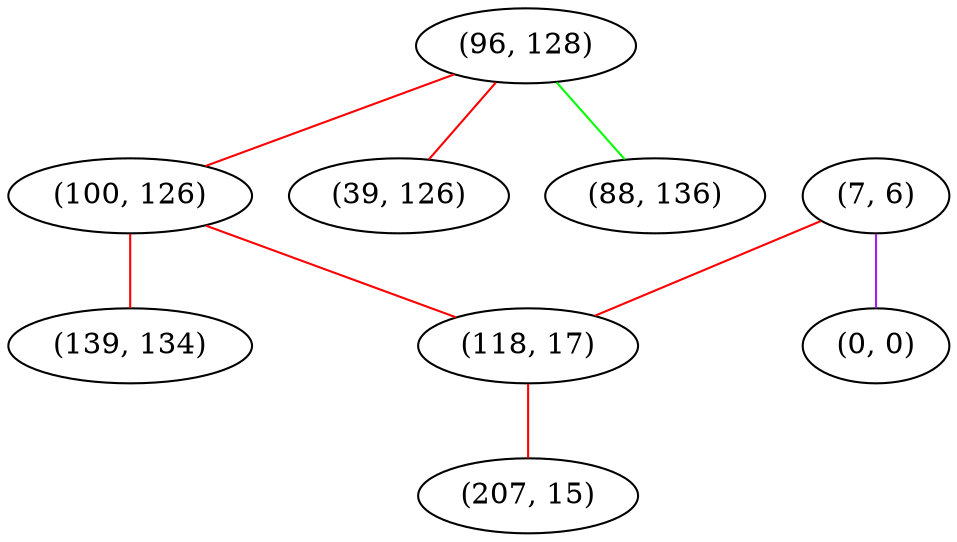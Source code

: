 graph "" {
"(96, 128)";
"(7, 6)";
"(0, 0)";
"(100, 126)";
"(39, 126)";
"(88, 136)";
"(118, 17)";
"(207, 15)";
"(139, 134)";
"(96, 128)" -- "(39, 126)"  [color=red, key=0, weight=1];
"(96, 128)" -- "(88, 136)"  [color=green, key=0, weight=2];
"(96, 128)" -- "(100, 126)"  [color=red, key=0, weight=1];
"(7, 6)" -- "(118, 17)"  [color=red, key=0, weight=1];
"(7, 6)" -- "(0, 0)"  [color=purple, key=0, weight=4];
"(100, 126)" -- "(118, 17)"  [color=red, key=0, weight=1];
"(100, 126)" -- "(139, 134)"  [color=red, key=0, weight=1];
"(118, 17)" -- "(207, 15)"  [color=red, key=0, weight=1];
}
